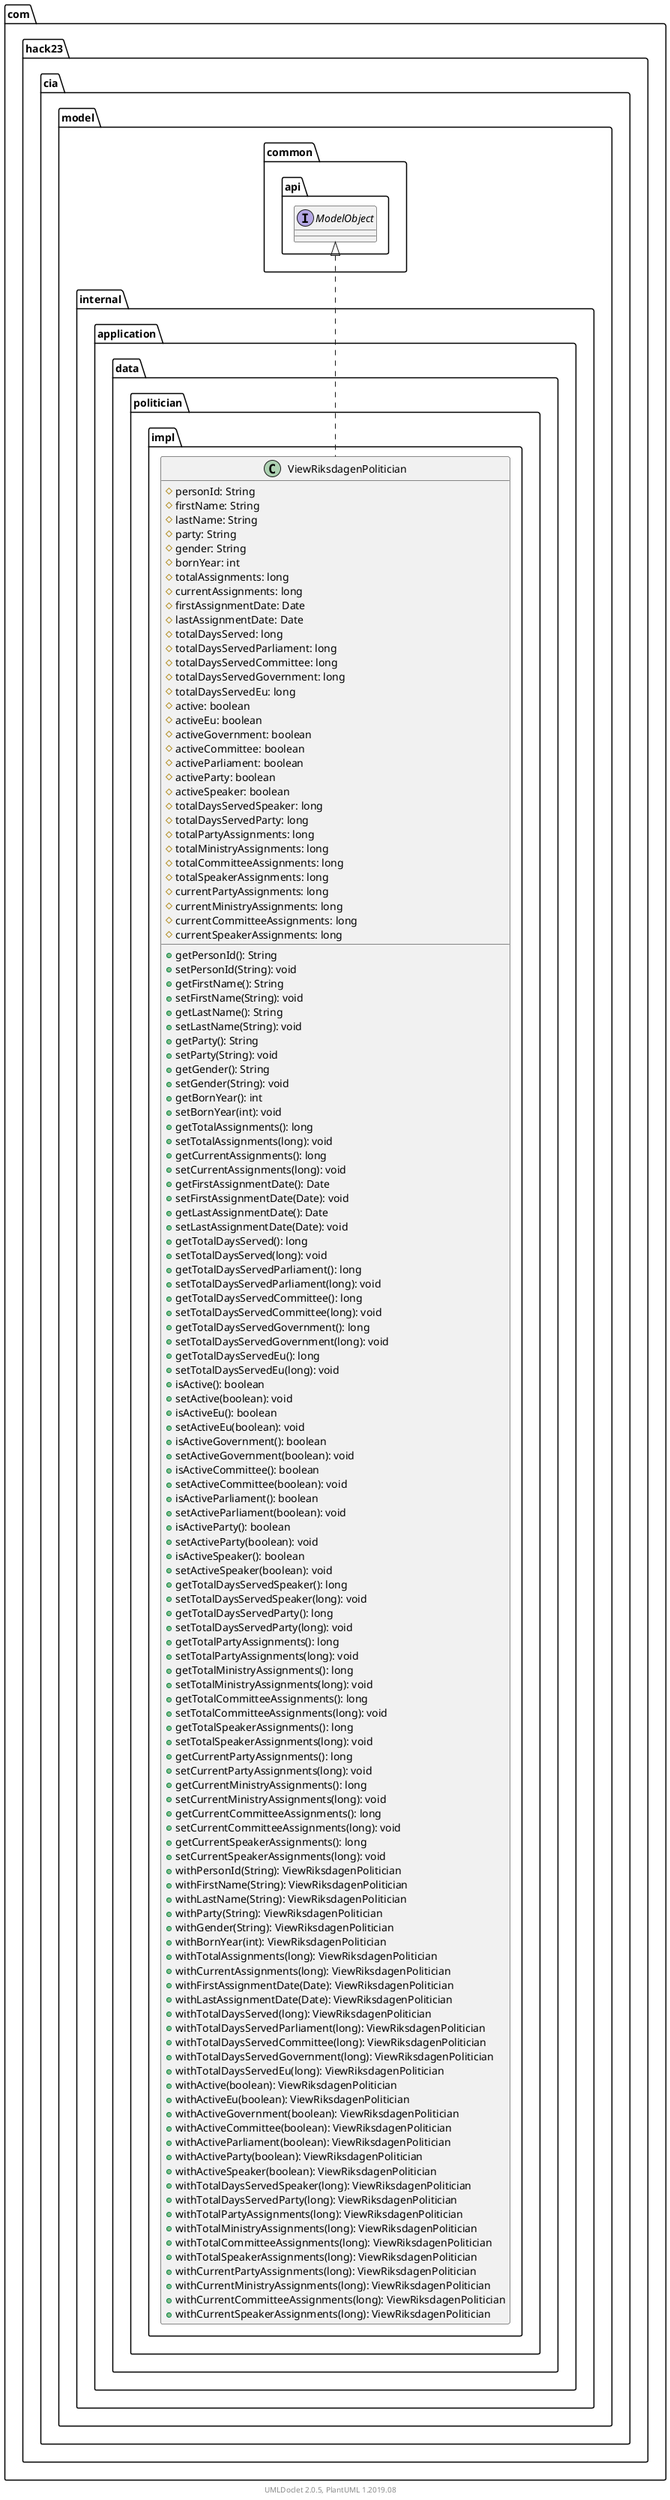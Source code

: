 @startuml
    namespace com.hack23.cia.model.internal.application.data.politician.impl {

        class ViewRiksdagenPolitician [[ViewRiksdagenPolitician.html]] {
            #personId: String
            #firstName: String
            #lastName: String
            #party: String
            #gender: String
            #bornYear: int
            #totalAssignments: long
            #currentAssignments: long
            #firstAssignmentDate: Date
            #lastAssignmentDate: Date
            #totalDaysServed: long
            #totalDaysServedParliament: long
            #totalDaysServedCommittee: long
            #totalDaysServedGovernment: long
            #totalDaysServedEu: long
            #active: boolean
            #activeEu: boolean
            #activeGovernment: boolean
            #activeCommittee: boolean
            #activeParliament: boolean
            #activeParty: boolean
            #activeSpeaker: boolean
            #totalDaysServedSpeaker: long
            #totalDaysServedParty: long
            #totalPartyAssignments: long
            #totalMinistryAssignments: long
            #totalCommitteeAssignments: long
            #totalSpeakerAssignments: long
            #currentPartyAssignments: long
            #currentMinistryAssignments: long
            #currentCommitteeAssignments: long
            #currentSpeakerAssignments: long
            +getPersonId(): String
            +setPersonId(String): void
            +getFirstName(): String
            +setFirstName(String): void
            +getLastName(): String
            +setLastName(String): void
            +getParty(): String
            +setParty(String): void
            +getGender(): String
            +setGender(String): void
            +getBornYear(): int
            +setBornYear(int): void
            +getTotalAssignments(): long
            +setTotalAssignments(long): void
            +getCurrentAssignments(): long
            +setCurrentAssignments(long): void
            +getFirstAssignmentDate(): Date
            +setFirstAssignmentDate(Date): void
            +getLastAssignmentDate(): Date
            +setLastAssignmentDate(Date): void
            +getTotalDaysServed(): long
            +setTotalDaysServed(long): void
            +getTotalDaysServedParliament(): long
            +setTotalDaysServedParliament(long): void
            +getTotalDaysServedCommittee(): long
            +setTotalDaysServedCommittee(long): void
            +getTotalDaysServedGovernment(): long
            +setTotalDaysServedGovernment(long): void
            +getTotalDaysServedEu(): long
            +setTotalDaysServedEu(long): void
            +isActive(): boolean
            +setActive(boolean): void
            +isActiveEu(): boolean
            +setActiveEu(boolean): void
            +isActiveGovernment(): boolean
            +setActiveGovernment(boolean): void
            +isActiveCommittee(): boolean
            +setActiveCommittee(boolean): void
            +isActiveParliament(): boolean
            +setActiveParliament(boolean): void
            +isActiveParty(): boolean
            +setActiveParty(boolean): void
            +isActiveSpeaker(): boolean
            +setActiveSpeaker(boolean): void
            +getTotalDaysServedSpeaker(): long
            +setTotalDaysServedSpeaker(long): void
            +getTotalDaysServedParty(): long
            +setTotalDaysServedParty(long): void
            +getTotalPartyAssignments(): long
            +setTotalPartyAssignments(long): void
            +getTotalMinistryAssignments(): long
            +setTotalMinistryAssignments(long): void
            +getTotalCommitteeAssignments(): long
            +setTotalCommitteeAssignments(long): void
            +getTotalSpeakerAssignments(): long
            +setTotalSpeakerAssignments(long): void
            +getCurrentPartyAssignments(): long
            +setCurrentPartyAssignments(long): void
            +getCurrentMinistryAssignments(): long
            +setCurrentMinistryAssignments(long): void
            +getCurrentCommitteeAssignments(): long
            +setCurrentCommitteeAssignments(long): void
            +getCurrentSpeakerAssignments(): long
            +setCurrentSpeakerAssignments(long): void
            +withPersonId(String): ViewRiksdagenPolitician
            +withFirstName(String): ViewRiksdagenPolitician
            +withLastName(String): ViewRiksdagenPolitician
            +withParty(String): ViewRiksdagenPolitician
            +withGender(String): ViewRiksdagenPolitician
            +withBornYear(int): ViewRiksdagenPolitician
            +withTotalAssignments(long): ViewRiksdagenPolitician
            +withCurrentAssignments(long): ViewRiksdagenPolitician
            +withFirstAssignmentDate(Date): ViewRiksdagenPolitician
            +withLastAssignmentDate(Date): ViewRiksdagenPolitician
            +withTotalDaysServed(long): ViewRiksdagenPolitician
            +withTotalDaysServedParliament(long): ViewRiksdagenPolitician
            +withTotalDaysServedCommittee(long): ViewRiksdagenPolitician
            +withTotalDaysServedGovernment(long): ViewRiksdagenPolitician
            +withTotalDaysServedEu(long): ViewRiksdagenPolitician
            +withActive(boolean): ViewRiksdagenPolitician
            +withActiveEu(boolean): ViewRiksdagenPolitician
            +withActiveGovernment(boolean): ViewRiksdagenPolitician
            +withActiveCommittee(boolean): ViewRiksdagenPolitician
            +withActiveParliament(boolean): ViewRiksdagenPolitician
            +withActiveParty(boolean): ViewRiksdagenPolitician
            +withActiveSpeaker(boolean): ViewRiksdagenPolitician
            +withTotalDaysServedSpeaker(long): ViewRiksdagenPolitician
            +withTotalDaysServedParty(long): ViewRiksdagenPolitician
            +withTotalPartyAssignments(long): ViewRiksdagenPolitician
            +withTotalMinistryAssignments(long): ViewRiksdagenPolitician
            +withTotalCommitteeAssignments(long): ViewRiksdagenPolitician
            +withTotalSpeakerAssignments(long): ViewRiksdagenPolitician
            +withCurrentPartyAssignments(long): ViewRiksdagenPolitician
            +withCurrentMinistryAssignments(long): ViewRiksdagenPolitician
            +withCurrentCommitteeAssignments(long): ViewRiksdagenPolitician
            +withCurrentSpeakerAssignments(long): ViewRiksdagenPolitician
        }

        com.hack23.cia.model.common.api.ModelObject <|.. ViewRiksdagenPolitician
    }

    namespace com.hack23.cia.model.common.api {
        interface ModelObject
    }

    center footer UMLDoclet 2.0.5, PlantUML 1.2019.08
@enduml
